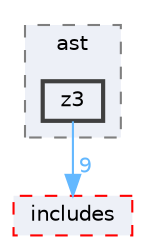 digraph "/Users/jonathan/Works/Tools/Triton/src/libtriton/ast/z3"
{
 // LATEX_PDF_SIZE
  bgcolor="transparent";
  edge [fontname=Helvetica,fontsize=10,labelfontname=Helvetica,labelfontsize=10];
  node [fontname=Helvetica,fontsize=10,shape=box,height=0.2,width=0.4];
  compound=true
  subgraph clusterdir_ca1fc8bb7cf76268465e0c4bba54c74a {
    graph [ bgcolor="#edf0f7", pencolor="grey50", label="ast", fontname=Helvetica,fontsize=10 style="filled,dashed", URL="dir_ca1fc8bb7cf76268465e0c4bba54c74a.html",tooltip=""]
  dir_14189246880e02282b8d6227e8c76ac7 [label="z3", fillcolor="#edf0f7", color="grey25", style="filled,bold", URL="dir_14189246880e02282b8d6227e8c76ac7.html",tooltip=""];
  }
  dir_f9d272ec16541780a187e9fc1e6dde2e [label="includes", fillcolor="#edf0f7", color="red", style="filled,dashed", URL="dir_f9d272ec16541780a187e9fc1e6dde2e.html",tooltip=""];
  dir_14189246880e02282b8d6227e8c76ac7->dir_f9d272ec16541780a187e9fc1e6dde2e [headlabel="9", labeldistance=1.5 headhref="dir_000033_000011.html" color="steelblue1" fontcolor="steelblue1"];
}
